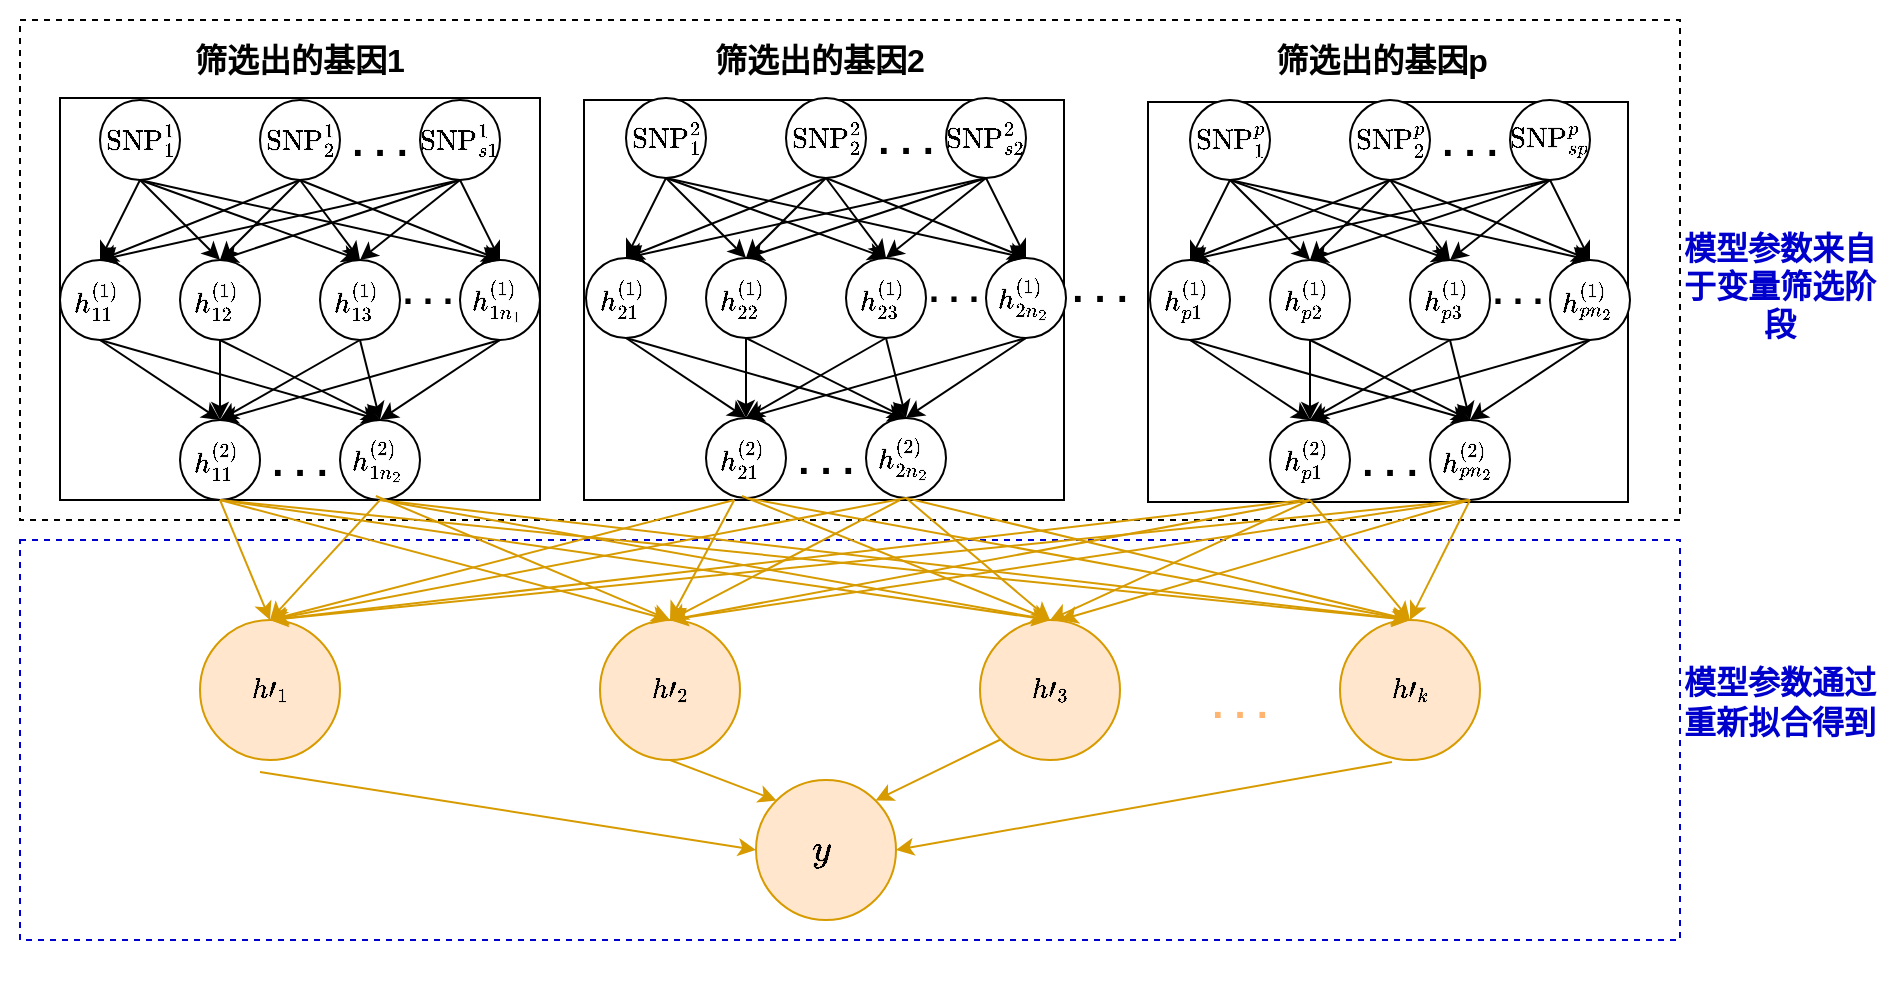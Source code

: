 <mxfile version="14.2.9" type="github">
  <diagram id="ze_9xBODNbplpbfkNC_i" name="Page-1">
    <mxGraphModel dx="965" dy="574" grid="1" gridSize="10" guides="1" tooltips="1" connect="1" arrows="1" fold="1" page="1" pageScale="1" pageWidth="850" pageHeight="1100" math="1" shadow="0">
      <root>
        <mxCell id="0" />
        <mxCell id="1" parent="0" />
        <mxCell id="MeaK_7pMiD_8SfxyLZPK-196" value="" style="rounded=0;whiteSpace=wrap;html=1;fillColor=none;" vertex="1" parent="1">
          <mxGeometry x="140" y="79" width="240" height="201" as="geometry" />
        </mxCell>
        <mxCell id="MeaK_7pMiD_8SfxyLZPK-308" value="" style="rounded=0;whiteSpace=wrap;html=1;dashed=1;fillColor=none;strokeColor=none;" vertex="1" parent="1">
          <mxGeometry x="110" y="30" width="940" height="490" as="geometry" />
        </mxCell>
        <mxCell id="MeaK_7pMiD_8SfxyLZPK-307" value="" style="rounded=0;whiteSpace=wrap;html=1;fillColor=none;dashed=1;strokeColor=#0000CC;" vertex="1" parent="1">
          <mxGeometry x="120" y="300" width="830" height="200" as="geometry" />
        </mxCell>
        <mxCell id="MeaK_7pMiD_8SfxyLZPK-309" value="" style="rounded=0;whiteSpace=wrap;html=1;dashed=1;fillColor=none;" vertex="1" parent="1">
          <mxGeometry x="120" y="40" width="830" height="250" as="geometry" />
        </mxCell>
        <mxCell id="MeaK_7pMiD_8SfxyLZPK-197" value="" style="rounded=0;whiteSpace=wrap;html=1;fillColor=none;" vertex="1" parent="1">
          <mxGeometry x="402" y="80" width="240" height="200" as="geometry" />
        </mxCell>
        <mxCell id="MeaK_7pMiD_8SfxyLZPK-231" value="" style="rounded=0;whiteSpace=wrap;html=1;fillColor=none;" vertex="1" parent="1">
          <mxGeometry x="684" y="81" width="240" height="200" as="geometry" />
        </mxCell>
        <mxCell id="MeaK_7pMiD_8SfxyLZPK-96" value="" style="group" vertex="1" connectable="0" parent="1">
          <mxGeometry x="140" y="80" width="240" height="200" as="geometry" />
        </mxCell>
        <mxCell id="MeaK_7pMiD_8SfxyLZPK-58" value="`\text{SNP}_1^1`" style="ellipse;whiteSpace=wrap;html=1;aspect=fixed;" vertex="1" parent="MeaK_7pMiD_8SfxyLZPK-96">
          <mxGeometry x="20" width="40" height="40" as="geometry" />
        </mxCell>
        <mxCell id="MeaK_7pMiD_8SfxyLZPK-59" value="`\text{SNP}_2^1`" style="ellipse;whiteSpace=wrap;html=1;aspect=fixed;" vertex="1" parent="MeaK_7pMiD_8SfxyLZPK-96">
          <mxGeometry x="100" width="40" height="40" as="geometry" />
        </mxCell>
        <mxCell id="MeaK_7pMiD_8SfxyLZPK-60" value="`\text{SNP}_{s1}^1`" style="ellipse;whiteSpace=wrap;html=1;aspect=fixed;" vertex="1" parent="MeaK_7pMiD_8SfxyLZPK-96">
          <mxGeometry x="180" width="40" height="40" as="geometry" />
        </mxCell>
        <mxCell id="MeaK_7pMiD_8SfxyLZPK-61" value="&lt;b&gt;&lt;font style=&quot;font-size: 20px&quot;&gt;. . .&lt;/font&gt;&lt;/b&gt;" style="text;html=1;strokeColor=none;fillColor=none;align=center;verticalAlign=middle;whiteSpace=wrap;rounded=0;" vertex="1" parent="MeaK_7pMiD_8SfxyLZPK-96">
          <mxGeometry x="140" y="10" width="40" height="20" as="geometry" />
        </mxCell>
        <mxCell id="MeaK_7pMiD_8SfxyLZPK-62" value="" style="endArrow=classic;html=1;exitX=0.5;exitY=1;exitDx=0;exitDy=0;entryX=0.5;entryY=0;entryDx=0;entryDy=0;" edge="1" parent="MeaK_7pMiD_8SfxyLZPK-96" source="MeaK_7pMiD_8SfxyLZPK-58" target="MeaK_7pMiD_8SfxyLZPK-63">
          <mxGeometry width="50" height="50" relative="1" as="geometry">
            <mxPoint x="30" y="90" as="sourcePoint" />
            <mxPoint x="-20" y="70" as="targetPoint" />
          </mxGeometry>
        </mxCell>
        <mxCell id="MeaK_7pMiD_8SfxyLZPK-63" value="`h_{11}^{(1)}`&amp;nbsp;" style="ellipse;whiteSpace=wrap;html=1;aspect=fixed;" vertex="1" parent="MeaK_7pMiD_8SfxyLZPK-96">
          <mxGeometry y="80" width="40" height="40" as="geometry" />
        </mxCell>
        <mxCell id="MeaK_7pMiD_8SfxyLZPK-64" value="`h_{12}^{(1)}`&amp;nbsp;" style="ellipse;whiteSpace=wrap;html=1;aspect=fixed;" vertex="1" parent="MeaK_7pMiD_8SfxyLZPK-96">
          <mxGeometry x="60" y="80" width="40" height="40" as="geometry" />
        </mxCell>
        <mxCell id="MeaK_7pMiD_8SfxyLZPK-65" value="`h_{13}^{(1)}`&amp;nbsp;" style="ellipse;whiteSpace=wrap;html=1;aspect=fixed;" vertex="1" parent="MeaK_7pMiD_8SfxyLZPK-96">
          <mxGeometry x="130" y="80" width="40" height="40" as="geometry" />
        </mxCell>
        <mxCell id="MeaK_7pMiD_8SfxyLZPK-66" value="`h_{1n_1}^{(1)}`&amp;nbsp;" style="ellipse;whiteSpace=wrap;html=1;aspect=fixed;" vertex="1" parent="MeaK_7pMiD_8SfxyLZPK-96">
          <mxGeometry x="200" y="80" width="40" height="40" as="geometry" />
        </mxCell>
        <mxCell id="MeaK_7pMiD_8SfxyLZPK-67" value="&lt;b&gt;&lt;font style=&quot;font-size: 18px&quot;&gt;. . .&lt;/font&gt;&lt;/b&gt;" style="text;html=1;strokeColor=none;fillColor=none;align=center;verticalAlign=middle;whiteSpace=wrap;rounded=0;" vertex="1" parent="MeaK_7pMiD_8SfxyLZPK-96">
          <mxGeometry x="164" y="86" width="40" height="20" as="geometry" />
        </mxCell>
        <mxCell id="MeaK_7pMiD_8SfxyLZPK-68" value="" style="endArrow=classic;html=1;exitX=0.5;exitY=1;exitDx=0;exitDy=0;" edge="1" parent="MeaK_7pMiD_8SfxyLZPK-96">
          <mxGeometry width="50" height="50" relative="1" as="geometry">
            <mxPoint x="120" y="40" as="sourcePoint" />
            <mxPoint x="80" y="80" as="targetPoint" />
          </mxGeometry>
        </mxCell>
        <mxCell id="MeaK_7pMiD_8SfxyLZPK-69" value="" style="endArrow=classic;html=1;exitX=0.5;exitY=1;exitDx=0;exitDy=0;entryX=0.5;entryY=0;entryDx=0;entryDy=0;" edge="1" parent="MeaK_7pMiD_8SfxyLZPK-96" source="MeaK_7pMiD_8SfxyLZPK-60" target="MeaK_7pMiD_8SfxyLZPK-65">
          <mxGeometry width="50" height="50" relative="1" as="geometry">
            <mxPoint x="205.858" y="37.142" as="sourcePoint" />
            <mxPoint x="169" y="81" as="targetPoint" />
          </mxGeometry>
        </mxCell>
        <mxCell id="MeaK_7pMiD_8SfxyLZPK-70" value="" style="endArrow=classic;html=1;exitX=0.5;exitY=1;exitDx=0;exitDy=0;entryX=0.5;entryY=0;entryDx=0;entryDy=0;" edge="1" parent="MeaK_7pMiD_8SfxyLZPK-96" source="MeaK_7pMiD_8SfxyLZPK-60" target="MeaK_7pMiD_8SfxyLZPK-66">
          <mxGeometry width="50" height="50" relative="1" as="geometry">
            <mxPoint x="140" y="190" as="sourcePoint" />
            <mxPoint x="260" y="80" as="targetPoint" />
          </mxGeometry>
        </mxCell>
        <mxCell id="MeaK_7pMiD_8SfxyLZPK-71" value="" style="endArrow=classic;html=1;exitX=0.5;exitY=1;exitDx=0;exitDy=0;entryX=0.5;entryY=0;entryDx=0;entryDy=0;" edge="1" parent="MeaK_7pMiD_8SfxyLZPK-96" source="MeaK_7pMiD_8SfxyLZPK-60" target="MeaK_7pMiD_8SfxyLZPK-63">
          <mxGeometry width="50" height="50" relative="1" as="geometry">
            <mxPoint x="220" y="190" as="sourcePoint" />
            <mxPoint x="270" y="140" as="targetPoint" />
          </mxGeometry>
        </mxCell>
        <mxCell id="MeaK_7pMiD_8SfxyLZPK-72" value="" style="endArrow=classic;html=1;exitX=0.5;exitY=1;exitDx=0;exitDy=0;entryX=0.5;entryY=0;entryDx=0;entryDy=0;" edge="1" parent="MeaK_7pMiD_8SfxyLZPK-96" source="MeaK_7pMiD_8SfxyLZPK-60" target="MeaK_7pMiD_8SfxyLZPK-64">
          <mxGeometry width="50" height="50" relative="1" as="geometry">
            <mxPoint x="220" y="190" as="sourcePoint" />
            <mxPoint x="270" y="140" as="targetPoint" />
          </mxGeometry>
        </mxCell>
        <mxCell id="MeaK_7pMiD_8SfxyLZPK-73" value="" style="endArrow=classic;html=1;entryX=0.5;entryY=0;entryDx=0;entryDy=0;" edge="1" parent="MeaK_7pMiD_8SfxyLZPK-96" target="MeaK_7pMiD_8SfxyLZPK-64">
          <mxGeometry width="50" height="50" relative="1" as="geometry">
            <mxPoint x="40" y="40" as="sourcePoint" />
            <mxPoint x="90" y="80" as="targetPoint" />
          </mxGeometry>
        </mxCell>
        <mxCell id="MeaK_7pMiD_8SfxyLZPK-74" value="" style="endArrow=classic;html=1;entryX=0.5;entryY=0;entryDx=0;entryDy=0;" edge="1" parent="MeaK_7pMiD_8SfxyLZPK-96" target="MeaK_7pMiD_8SfxyLZPK-65">
          <mxGeometry width="50" height="50" relative="1" as="geometry">
            <mxPoint x="40" y="40" as="sourcePoint" />
            <mxPoint x="250" y="140" as="targetPoint" />
          </mxGeometry>
        </mxCell>
        <mxCell id="MeaK_7pMiD_8SfxyLZPK-75" value="" style="endArrow=classic;html=1;exitX=0.5;exitY=1;exitDx=0;exitDy=0;entryX=0.5;entryY=0;entryDx=0;entryDy=0;" edge="1" parent="MeaK_7pMiD_8SfxyLZPK-96" source="MeaK_7pMiD_8SfxyLZPK-58" target="MeaK_7pMiD_8SfxyLZPK-66">
          <mxGeometry width="50" height="50" relative="1" as="geometry">
            <mxPoint x="200" y="160" as="sourcePoint" />
            <mxPoint x="250" y="110" as="targetPoint" />
          </mxGeometry>
        </mxCell>
        <mxCell id="MeaK_7pMiD_8SfxyLZPK-76" value="" style="endArrow=classic;html=1;exitX=0.5;exitY=1;exitDx=0;exitDy=0;entryX=0.5;entryY=0;entryDx=0;entryDy=0;" edge="1" parent="MeaK_7pMiD_8SfxyLZPK-96" source="MeaK_7pMiD_8SfxyLZPK-59" target="MeaK_7pMiD_8SfxyLZPK-63">
          <mxGeometry width="50" height="50" relative="1" as="geometry">
            <mxPoint x="200" y="160" as="sourcePoint" />
            <mxPoint x="250" y="110" as="targetPoint" />
          </mxGeometry>
        </mxCell>
        <mxCell id="MeaK_7pMiD_8SfxyLZPK-77" value="" style="endArrow=classic;html=1;exitX=0.5;exitY=1;exitDx=0;exitDy=0;entryX=0.5;entryY=0;entryDx=0;entryDy=0;" edge="1" parent="MeaK_7pMiD_8SfxyLZPK-96" source="MeaK_7pMiD_8SfxyLZPK-59" target="MeaK_7pMiD_8SfxyLZPK-65">
          <mxGeometry width="50" height="50" relative="1" as="geometry">
            <mxPoint x="170" y="270" as="sourcePoint" />
            <mxPoint x="250" y="110" as="targetPoint" />
          </mxGeometry>
        </mxCell>
        <mxCell id="MeaK_7pMiD_8SfxyLZPK-78" value="" style="endArrow=classic;html=1;exitX=0.5;exitY=1;exitDx=0;exitDy=0;entryX=0.5;entryY=0;entryDx=0;entryDy=0;" edge="1" parent="MeaK_7pMiD_8SfxyLZPK-96" source="MeaK_7pMiD_8SfxyLZPK-59" target="MeaK_7pMiD_8SfxyLZPK-66">
          <mxGeometry width="50" height="50" relative="1" as="geometry">
            <mxPoint x="200" y="160" as="sourcePoint" />
            <mxPoint x="250" y="110" as="targetPoint" />
          </mxGeometry>
        </mxCell>
        <mxCell id="MeaK_7pMiD_8SfxyLZPK-80" value="`h_{11}^{(2)}`&amp;nbsp;" style="ellipse;whiteSpace=wrap;html=1;aspect=fixed;" vertex="1" parent="MeaK_7pMiD_8SfxyLZPK-96">
          <mxGeometry x="60" y="160" width="40" height="40" as="geometry" />
        </mxCell>
        <mxCell id="MeaK_7pMiD_8SfxyLZPK-81" value="`h_{1n_2}^{(2)}`&amp;nbsp;" style="ellipse;whiteSpace=wrap;html=1;aspect=fixed;" vertex="1" parent="MeaK_7pMiD_8SfxyLZPK-96">
          <mxGeometry x="140" y="160" width="40" height="40" as="geometry" />
        </mxCell>
        <mxCell id="MeaK_7pMiD_8SfxyLZPK-82" value="&lt;b&gt;&lt;font style=&quot;font-size: 20px&quot;&gt;. . .&lt;/font&gt;&lt;/b&gt;" style="text;html=1;strokeColor=none;fillColor=none;align=center;verticalAlign=middle;whiteSpace=wrap;rounded=0;" vertex="1" parent="MeaK_7pMiD_8SfxyLZPK-96">
          <mxGeometry x="100" y="170" width="40" height="20" as="geometry" />
        </mxCell>
        <mxCell id="MeaK_7pMiD_8SfxyLZPK-83" value="" style="endArrow=classic;html=1;exitX=0.5;exitY=1;exitDx=0;exitDy=0;entryX=0.5;entryY=0;entryDx=0;entryDy=0;" edge="1" parent="MeaK_7pMiD_8SfxyLZPK-96" source="MeaK_7pMiD_8SfxyLZPK-63" target="MeaK_7pMiD_8SfxyLZPK-80">
          <mxGeometry width="50" height="50" relative="1" as="geometry">
            <mxPoint x="-120" y="200" as="sourcePoint" />
            <mxPoint x="-70" y="150" as="targetPoint" />
          </mxGeometry>
        </mxCell>
        <mxCell id="MeaK_7pMiD_8SfxyLZPK-84" value="" style="endArrow=classic;html=1;exitX=0.5;exitY=1;exitDx=0;exitDy=0;entryX=0.5;entryY=0;entryDx=0;entryDy=0;" edge="1" parent="MeaK_7pMiD_8SfxyLZPK-96" source="MeaK_7pMiD_8SfxyLZPK-64" target="MeaK_7pMiD_8SfxyLZPK-80">
          <mxGeometry width="50" height="50" relative="1" as="geometry">
            <mxPoint x="10" y="130" as="sourcePoint" />
            <mxPoint x="10" y="170" as="targetPoint" />
          </mxGeometry>
        </mxCell>
        <mxCell id="MeaK_7pMiD_8SfxyLZPK-85" value="" style="endArrow=classic;html=1;exitX=0.5;exitY=1;exitDx=0;exitDy=0;entryX=0.5;entryY=0;entryDx=0;entryDy=0;" edge="1" parent="MeaK_7pMiD_8SfxyLZPK-96" source="MeaK_7pMiD_8SfxyLZPK-65" target="MeaK_7pMiD_8SfxyLZPK-80">
          <mxGeometry width="50" height="50" relative="1" as="geometry">
            <mxPoint x="20" y="140" as="sourcePoint" />
            <mxPoint x="20" y="180" as="targetPoint" />
          </mxGeometry>
        </mxCell>
        <mxCell id="MeaK_7pMiD_8SfxyLZPK-86" value="" style="endArrow=classic;html=1;exitX=0.5;exitY=1;exitDx=0;exitDy=0;entryX=0.5;entryY=0;entryDx=0;entryDy=0;" edge="1" parent="MeaK_7pMiD_8SfxyLZPK-96" source="MeaK_7pMiD_8SfxyLZPK-66" target="MeaK_7pMiD_8SfxyLZPK-80">
          <mxGeometry width="50" height="50" relative="1" as="geometry">
            <mxPoint x="30" y="150" as="sourcePoint" />
            <mxPoint x="30" y="190" as="targetPoint" />
          </mxGeometry>
        </mxCell>
        <mxCell id="MeaK_7pMiD_8SfxyLZPK-87" value="" style="endArrow=classic;html=1;exitX=0.5;exitY=1;exitDx=0;exitDy=0;entryX=0.5;entryY=0;entryDx=0;entryDy=0;" edge="1" parent="MeaK_7pMiD_8SfxyLZPK-96" source="MeaK_7pMiD_8SfxyLZPK-63" target="MeaK_7pMiD_8SfxyLZPK-81">
          <mxGeometry width="50" height="50" relative="1" as="geometry">
            <mxPoint x="120" y="240" as="sourcePoint" />
            <mxPoint x="120" y="280" as="targetPoint" />
          </mxGeometry>
        </mxCell>
        <mxCell id="MeaK_7pMiD_8SfxyLZPK-88" value="" style="endArrow=classic;html=1;exitX=0.5;exitY=1;exitDx=0;exitDy=0;entryX=0.5;entryY=0;entryDx=0;entryDy=0;" edge="1" parent="MeaK_7pMiD_8SfxyLZPK-96" source="MeaK_7pMiD_8SfxyLZPK-64" target="MeaK_7pMiD_8SfxyLZPK-81">
          <mxGeometry width="50" height="50" relative="1" as="geometry">
            <mxPoint x="130" y="250" as="sourcePoint" />
            <mxPoint x="130" y="290" as="targetPoint" />
          </mxGeometry>
        </mxCell>
        <mxCell id="MeaK_7pMiD_8SfxyLZPK-89" value="" style="endArrow=classic;html=1;exitX=0.5;exitY=1;exitDx=0;exitDy=0;entryX=0.5;entryY=0;entryDx=0;entryDy=0;" edge="1" parent="MeaK_7pMiD_8SfxyLZPK-96" source="MeaK_7pMiD_8SfxyLZPK-65" target="MeaK_7pMiD_8SfxyLZPK-81">
          <mxGeometry width="50" height="50" relative="1" as="geometry">
            <mxPoint x="140" y="260" as="sourcePoint" />
            <mxPoint x="140" y="300" as="targetPoint" />
          </mxGeometry>
        </mxCell>
        <mxCell id="MeaK_7pMiD_8SfxyLZPK-90" value="" style="endArrow=classic;html=1;exitX=0.5;exitY=1;exitDx=0;exitDy=0;entryX=0.5;entryY=0;entryDx=0;entryDy=0;" edge="1" parent="MeaK_7pMiD_8SfxyLZPK-96" source="MeaK_7pMiD_8SfxyLZPK-66" target="MeaK_7pMiD_8SfxyLZPK-81">
          <mxGeometry width="50" height="50" relative="1" as="geometry">
            <mxPoint x="150" y="270" as="sourcePoint" />
            <mxPoint x="150" y="310" as="targetPoint" />
          </mxGeometry>
        </mxCell>
        <mxCell id="MeaK_7pMiD_8SfxyLZPK-163" value="" style="group" vertex="1" connectable="0" parent="1">
          <mxGeometry x="403" y="79" width="240" height="200" as="geometry" />
        </mxCell>
        <mxCell id="MeaK_7pMiD_8SfxyLZPK-164" value="`\text{SNP}_1^2`" style="ellipse;whiteSpace=wrap;html=1;aspect=fixed;" vertex="1" parent="MeaK_7pMiD_8SfxyLZPK-163">
          <mxGeometry x="20" width="40" height="40" as="geometry" />
        </mxCell>
        <mxCell id="MeaK_7pMiD_8SfxyLZPK-165" value="`\text{SNP}_2^2`" style="ellipse;whiteSpace=wrap;html=1;aspect=fixed;" vertex="1" parent="MeaK_7pMiD_8SfxyLZPK-163">
          <mxGeometry x="100" width="40" height="40" as="geometry" />
        </mxCell>
        <mxCell id="MeaK_7pMiD_8SfxyLZPK-166" value="`\text{SNP}_{s2}^2`" style="ellipse;whiteSpace=wrap;html=1;aspect=fixed;" vertex="1" parent="MeaK_7pMiD_8SfxyLZPK-163">
          <mxGeometry x="180" width="40" height="40" as="geometry" />
        </mxCell>
        <mxCell id="MeaK_7pMiD_8SfxyLZPK-167" value="&lt;b&gt;&lt;font style=&quot;font-size: 20px&quot;&gt;. . .&lt;/font&gt;&lt;/b&gt;" style="text;html=1;strokeColor=none;fillColor=none;align=center;verticalAlign=middle;whiteSpace=wrap;rounded=0;" vertex="1" parent="MeaK_7pMiD_8SfxyLZPK-163">
          <mxGeometry x="140" y="10" width="40" height="20" as="geometry" />
        </mxCell>
        <mxCell id="MeaK_7pMiD_8SfxyLZPK-168" value="" style="endArrow=classic;html=1;exitX=0.5;exitY=1;exitDx=0;exitDy=0;entryX=0.5;entryY=0;entryDx=0;entryDy=0;" edge="1" parent="MeaK_7pMiD_8SfxyLZPK-163" source="MeaK_7pMiD_8SfxyLZPK-164" target="MeaK_7pMiD_8SfxyLZPK-169">
          <mxGeometry width="50" height="50" relative="1" as="geometry">
            <mxPoint x="30" y="90" as="sourcePoint" />
            <mxPoint x="-20" y="70" as="targetPoint" />
          </mxGeometry>
        </mxCell>
        <mxCell id="MeaK_7pMiD_8SfxyLZPK-169" value="`h_{21}^{(1)}`&amp;nbsp;" style="ellipse;whiteSpace=wrap;html=1;aspect=fixed;" vertex="1" parent="MeaK_7pMiD_8SfxyLZPK-163">
          <mxGeometry y="80" width="40" height="40" as="geometry" />
        </mxCell>
        <mxCell id="MeaK_7pMiD_8SfxyLZPK-170" value="`h_{22}^{(1)}`&amp;nbsp;" style="ellipse;whiteSpace=wrap;html=1;aspect=fixed;" vertex="1" parent="MeaK_7pMiD_8SfxyLZPK-163">
          <mxGeometry x="60" y="80" width="40" height="40" as="geometry" />
        </mxCell>
        <mxCell id="MeaK_7pMiD_8SfxyLZPK-171" value="`h_{23}^{(1)}`&amp;nbsp;" style="ellipse;whiteSpace=wrap;html=1;aspect=fixed;" vertex="1" parent="MeaK_7pMiD_8SfxyLZPK-163">
          <mxGeometry x="130" y="80" width="40" height="40" as="geometry" />
        </mxCell>
        <mxCell id="MeaK_7pMiD_8SfxyLZPK-172" value="`h_{2n_2}^{(1)}`&amp;nbsp;" style="ellipse;whiteSpace=wrap;html=1;aspect=fixed;" vertex="1" parent="MeaK_7pMiD_8SfxyLZPK-163">
          <mxGeometry x="200" y="80" width="40" height="40" as="geometry" />
        </mxCell>
        <mxCell id="MeaK_7pMiD_8SfxyLZPK-173" value="&lt;b&gt;&lt;font style=&quot;font-size: 18px&quot;&gt;. . .&lt;/font&gt;&lt;/b&gt;" style="text;html=1;strokeColor=none;fillColor=none;align=center;verticalAlign=middle;whiteSpace=wrap;rounded=0;" vertex="1" parent="MeaK_7pMiD_8SfxyLZPK-163">
          <mxGeometry x="164" y="86" width="40" height="20" as="geometry" />
        </mxCell>
        <mxCell id="MeaK_7pMiD_8SfxyLZPK-174" value="" style="endArrow=classic;html=1;exitX=0.5;exitY=1;exitDx=0;exitDy=0;" edge="1" parent="MeaK_7pMiD_8SfxyLZPK-163">
          <mxGeometry width="50" height="50" relative="1" as="geometry">
            <mxPoint x="120" y="40" as="sourcePoint" />
            <mxPoint x="80" y="80" as="targetPoint" />
          </mxGeometry>
        </mxCell>
        <mxCell id="MeaK_7pMiD_8SfxyLZPK-175" value="" style="endArrow=classic;html=1;exitX=0.5;exitY=1;exitDx=0;exitDy=0;entryX=0.5;entryY=0;entryDx=0;entryDy=0;" edge="1" parent="MeaK_7pMiD_8SfxyLZPK-163" source="MeaK_7pMiD_8SfxyLZPK-166" target="MeaK_7pMiD_8SfxyLZPK-171">
          <mxGeometry width="50" height="50" relative="1" as="geometry">
            <mxPoint x="205.858" y="37.142" as="sourcePoint" />
            <mxPoint x="169" y="81" as="targetPoint" />
          </mxGeometry>
        </mxCell>
        <mxCell id="MeaK_7pMiD_8SfxyLZPK-176" value="" style="endArrow=classic;html=1;exitX=0.5;exitY=1;exitDx=0;exitDy=0;entryX=0.5;entryY=0;entryDx=0;entryDy=0;" edge="1" parent="MeaK_7pMiD_8SfxyLZPK-163" source="MeaK_7pMiD_8SfxyLZPK-166" target="MeaK_7pMiD_8SfxyLZPK-172">
          <mxGeometry width="50" height="50" relative="1" as="geometry">
            <mxPoint x="140" y="190" as="sourcePoint" />
            <mxPoint x="260" y="80" as="targetPoint" />
          </mxGeometry>
        </mxCell>
        <mxCell id="MeaK_7pMiD_8SfxyLZPK-177" value="" style="endArrow=classic;html=1;exitX=0.5;exitY=1;exitDx=0;exitDy=0;entryX=0.5;entryY=0;entryDx=0;entryDy=0;" edge="1" parent="MeaK_7pMiD_8SfxyLZPK-163" source="MeaK_7pMiD_8SfxyLZPK-166" target="MeaK_7pMiD_8SfxyLZPK-169">
          <mxGeometry width="50" height="50" relative="1" as="geometry">
            <mxPoint x="220" y="190" as="sourcePoint" />
            <mxPoint x="270" y="140" as="targetPoint" />
          </mxGeometry>
        </mxCell>
        <mxCell id="MeaK_7pMiD_8SfxyLZPK-178" value="" style="endArrow=classic;html=1;exitX=0.5;exitY=1;exitDx=0;exitDy=0;entryX=0.5;entryY=0;entryDx=0;entryDy=0;" edge="1" parent="MeaK_7pMiD_8SfxyLZPK-163" source="MeaK_7pMiD_8SfxyLZPK-166" target="MeaK_7pMiD_8SfxyLZPK-170">
          <mxGeometry width="50" height="50" relative="1" as="geometry">
            <mxPoint x="220" y="190" as="sourcePoint" />
            <mxPoint x="270" y="140" as="targetPoint" />
          </mxGeometry>
        </mxCell>
        <mxCell id="MeaK_7pMiD_8SfxyLZPK-179" value="" style="endArrow=classic;html=1;entryX=0.5;entryY=0;entryDx=0;entryDy=0;" edge="1" parent="MeaK_7pMiD_8SfxyLZPK-163" target="MeaK_7pMiD_8SfxyLZPK-170">
          <mxGeometry width="50" height="50" relative="1" as="geometry">
            <mxPoint x="40" y="40" as="sourcePoint" />
            <mxPoint x="90" y="80" as="targetPoint" />
          </mxGeometry>
        </mxCell>
        <mxCell id="MeaK_7pMiD_8SfxyLZPK-180" value="" style="endArrow=classic;html=1;entryX=0.5;entryY=0;entryDx=0;entryDy=0;" edge="1" parent="MeaK_7pMiD_8SfxyLZPK-163" target="MeaK_7pMiD_8SfxyLZPK-171">
          <mxGeometry width="50" height="50" relative="1" as="geometry">
            <mxPoint x="40" y="40" as="sourcePoint" />
            <mxPoint x="250" y="140" as="targetPoint" />
          </mxGeometry>
        </mxCell>
        <mxCell id="MeaK_7pMiD_8SfxyLZPK-181" value="" style="endArrow=classic;html=1;exitX=0.5;exitY=1;exitDx=0;exitDy=0;entryX=0.5;entryY=0;entryDx=0;entryDy=0;" edge="1" parent="MeaK_7pMiD_8SfxyLZPK-163" source="MeaK_7pMiD_8SfxyLZPK-164" target="MeaK_7pMiD_8SfxyLZPK-172">
          <mxGeometry width="50" height="50" relative="1" as="geometry">
            <mxPoint x="200" y="160" as="sourcePoint" />
            <mxPoint x="250" y="110" as="targetPoint" />
          </mxGeometry>
        </mxCell>
        <mxCell id="MeaK_7pMiD_8SfxyLZPK-182" value="" style="endArrow=classic;html=1;exitX=0.5;exitY=1;exitDx=0;exitDy=0;entryX=0.5;entryY=0;entryDx=0;entryDy=0;" edge="1" parent="MeaK_7pMiD_8SfxyLZPK-163" source="MeaK_7pMiD_8SfxyLZPK-165" target="MeaK_7pMiD_8SfxyLZPK-169">
          <mxGeometry width="50" height="50" relative="1" as="geometry">
            <mxPoint x="200" y="160" as="sourcePoint" />
            <mxPoint x="250" y="110" as="targetPoint" />
          </mxGeometry>
        </mxCell>
        <mxCell id="MeaK_7pMiD_8SfxyLZPK-183" value="" style="endArrow=classic;html=1;exitX=0.5;exitY=1;exitDx=0;exitDy=0;entryX=0.5;entryY=0;entryDx=0;entryDy=0;" edge="1" parent="MeaK_7pMiD_8SfxyLZPK-163" source="MeaK_7pMiD_8SfxyLZPK-165" target="MeaK_7pMiD_8SfxyLZPK-171">
          <mxGeometry width="50" height="50" relative="1" as="geometry">
            <mxPoint x="170" y="270" as="sourcePoint" />
            <mxPoint x="250" y="110" as="targetPoint" />
          </mxGeometry>
        </mxCell>
        <mxCell id="MeaK_7pMiD_8SfxyLZPK-184" value="" style="endArrow=classic;html=1;exitX=0.5;exitY=1;exitDx=0;exitDy=0;entryX=0.5;entryY=0;entryDx=0;entryDy=0;" edge="1" parent="MeaK_7pMiD_8SfxyLZPK-163" source="MeaK_7pMiD_8SfxyLZPK-165" target="MeaK_7pMiD_8SfxyLZPK-172">
          <mxGeometry width="50" height="50" relative="1" as="geometry">
            <mxPoint x="200" y="160" as="sourcePoint" />
            <mxPoint x="250" y="110" as="targetPoint" />
          </mxGeometry>
        </mxCell>
        <mxCell id="MeaK_7pMiD_8SfxyLZPK-185" value="`h_{21}^{(2)}`&amp;nbsp;" style="ellipse;whiteSpace=wrap;html=1;aspect=fixed;" vertex="1" parent="MeaK_7pMiD_8SfxyLZPK-163">
          <mxGeometry x="60" y="160" width="40" height="40" as="geometry" />
        </mxCell>
        <mxCell id="MeaK_7pMiD_8SfxyLZPK-186" value="`h_{2n_2}^{(2)}`&amp;nbsp;" style="ellipse;whiteSpace=wrap;html=1;aspect=fixed;" vertex="1" parent="MeaK_7pMiD_8SfxyLZPK-163">
          <mxGeometry x="140" y="160" width="40" height="40" as="geometry" />
        </mxCell>
        <mxCell id="MeaK_7pMiD_8SfxyLZPK-187" value="&lt;b&gt;&lt;font style=&quot;font-size: 20px&quot;&gt;. . .&lt;/font&gt;&lt;/b&gt;" style="text;html=1;strokeColor=none;fillColor=none;align=center;verticalAlign=middle;whiteSpace=wrap;rounded=0;" vertex="1" parent="MeaK_7pMiD_8SfxyLZPK-163">
          <mxGeometry x="100" y="170" width="40" height="20" as="geometry" />
        </mxCell>
        <mxCell id="MeaK_7pMiD_8SfxyLZPK-188" value="" style="endArrow=classic;html=1;exitX=0.5;exitY=1;exitDx=0;exitDy=0;entryX=0.5;entryY=0;entryDx=0;entryDy=0;" edge="1" parent="MeaK_7pMiD_8SfxyLZPK-163" source="MeaK_7pMiD_8SfxyLZPK-169" target="MeaK_7pMiD_8SfxyLZPK-185">
          <mxGeometry width="50" height="50" relative="1" as="geometry">
            <mxPoint x="-120" y="200" as="sourcePoint" />
            <mxPoint x="-70" y="150" as="targetPoint" />
          </mxGeometry>
        </mxCell>
        <mxCell id="MeaK_7pMiD_8SfxyLZPK-189" value="" style="endArrow=classic;html=1;exitX=0.5;exitY=1;exitDx=0;exitDy=0;entryX=0.5;entryY=0;entryDx=0;entryDy=0;" edge="1" parent="MeaK_7pMiD_8SfxyLZPK-163" source="MeaK_7pMiD_8SfxyLZPK-170" target="MeaK_7pMiD_8SfxyLZPK-185">
          <mxGeometry width="50" height="50" relative="1" as="geometry">
            <mxPoint x="10" y="130" as="sourcePoint" />
            <mxPoint x="10" y="170" as="targetPoint" />
          </mxGeometry>
        </mxCell>
        <mxCell id="MeaK_7pMiD_8SfxyLZPK-190" value="" style="endArrow=classic;html=1;exitX=0.5;exitY=1;exitDx=0;exitDy=0;entryX=0.5;entryY=0;entryDx=0;entryDy=0;" edge="1" parent="MeaK_7pMiD_8SfxyLZPK-163" source="MeaK_7pMiD_8SfxyLZPK-171" target="MeaK_7pMiD_8SfxyLZPK-185">
          <mxGeometry width="50" height="50" relative="1" as="geometry">
            <mxPoint x="20" y="140" as="sourcePoint" />
            <mxPoint x="20" y="180" as="targetPoint" />
          </mxGeometry>
        </mxCell>
        <mxCell id="MeaK_7pMiD_8SfxyLZPK-191" value="" style="endArrow=classic;html=1;exitX=0.5;exitY=1;exitDx=0;exitDy=0;entryX=0.5;entryY=0;entryDx=0;entryDy=0;" edge="1" parent="MeaK_7pMiD_8SfxyLZPK-163" source="MeaK_7pMiD_8SfxyLZPK-172" target="MeaK_7pMiD_8SfxyLZPK-185">
          <mxGeometry width="50" height="50" relative="1" as="geometry">
            <mxPoint x="30" y="150" as="sourcePoint" />
            <mxPoint x="30" y="190" as="targetPoint" />
          </mxGeometry>
        </mxCell>
        <mxCell id="MeaK_7pMiD_8SfxyLZPK-192" value="" style="endArrow=classic;html=1;exitX=0.5;exitY=1;exitDx=0;exitDy=0;entryX=0.5;entryY=0;entryDx=0;entryDy=0;" edge="1" parent="MeaK_7pMiD_8SfxyLZPK-163" source="MeaK_7pMiD_8SfxyLZPK-169" target="MeaK_7pMiD_8SfxyLZPK-186">
          <mxGeometry width="50" height="50" relative="1" as="geometry">
            <mxPoint x="120" y="240" as="sourcePoint" />
            <mxPoint x="120" y="280" as="targetPoint" />
          </mxGeometry>
        </mxCell>
        <mxCell id="MeaK_7pMiD_8SfxyLZPK-193" value="" style="endArrow=classic;html=1;exitX=0.5;exitY=1;exitDx=0;exitDy=0;entryX=0.5;entryY=0;entryDx=0;entryDy=0;" edge="1" parent="MeaK_7pMiD_8SfxyLZPK-163" source="MeaK_7pMiD_8SfxyLZPK-170" target="MeaK_7pMiD_8SfxyLZPK-186">
          <mxGeometry width="50" height="50" relative="1" as="geometry">
            <mxPoint x="130" y="250" as="sourcePoint" />
            <mxPoint x="130" y="290" as="targetPoint" />
          </mxGeometry>
        </mxCell>
        <mxCell id="MeaK_7pMiD_8SfxyLZPK-194" value="" style="endArrow=classic;html=1;exitX=0.5;exitY=1;exitDx=0;exitDy=0;entryX=0.5;entryY=0;entryDx=0;entryDy=0;" edge="1" parent="MeaK_7pMiD_8SfxyLZPK-163" source="MeaK_7pMiD_8SfxyLZPK-171" target="MeaK_7pMiD_8SfxyLZPK-186">
          <mxGeometry width="50" height="50" relative="1" as="geometry">
            <mxPoint x="140" y="260" as="sourcePoint" />
            <mxPoint x="140" y="300" as="targetPoint" />
          </mxGeometry>
        </mxCell>
        <mxCell id="MeaK_7pMiD_8SfxyLZPK-195" value="" style="endArrow=classic;html=1;exitX=0.5;exitY=1;exitDx=0;exitDy=0;entryX=0.5;entryY=0;entryDx=0;entryDy=0;" edge="1" parent="MeaK_7pMiD_8SfxyLZPK-163" source="MeaK_7pMiD_8SfxyLZPK-172" target="MeaK_7pMiD_8SfxyLZPK-186">
          <mxGeometry width="50" height="50" relative="1" as="geometry">
            <mxPoint x="150" y="270" as="sourcePoint" />
            <mxPoint x="150" y="310" as="targetPoint" />
          </mxGeometry>
        </mxCell>
        <mxCell id="MeaK_7pMiD_8SfxyLZPK-198" value="" style="group" vertex="1" connectable="0" parent="1">
          <mxGeometry x="685" y="80" width="240" height="200" as="geometry" />
        </mxCell>
        <mxCell id="MeaK_7pMiD_8SfxyLZPK-199" value="`\text{SNP}_1^p`" style="ellipse;whiteSpace=wrap;html=1;aspect=fixed;" vertex="1" parent="MeaK_7pMiD_8SfxyLZPK-198">
          <mxGeometry x="20" width="40" height="40" as="geometry" />
        </mxCell>
        <mxCell id="MeaK_7pMiD_8SfxyLZPK-200" value="`\text{SNP}_2^p`" style="ellipse;whiteSpace=wrap;html=1;aspect=fixed;" vertex="1" parent="MeaK_7pMiD_8SfxyLZPK-198">
          <mxGeometry x="100" width="40" height="40" as="geometry" />
        </mxCell>
        <mxCell id="MeaK_7pMiD_8SfxyLZPK-201" value="`\text{SNP}_{sp}^p`" style="ellipse;whiteSpace=wrap;html=1;aspect=fixed;" vertex="1" parent="MeaK_7pMiD_8SfxyLZPK-198">
          <mxGeometry x="180" width="40" height="40" as="geometry" />
        </mxCell>
        <mxCell id="MeaK_7pMiD_8SfxyLZPK-202" value="&lt;b&gt;&lt;font style=&quot;font-size: 20px&quot;&gt;. . .&lt;/font&gt;&lt;/b&gt;" style="text;html=1;strokeColor=none;fillColor=none;align=center;verticalAlign=middle;whiteSpace=wrap;rounded=0;" vertex="1" parent="MeaK_7pMiD_8SfxyLZPK-198">
          <mxGeometry x="140" y="10" width="40" height="20" as="geometry" />
        </mxCell>
        <mxCell id="MeaK_7pMiD_8SfxyLZPK-203" value="" style="endArrow=classic;html=1;exitX=0.5;exitY=1;exitDx=0;exitDy=0;entryX=0.5;entryY=0;entryDx=0;entryDy=0;" edge="1" parent="MeaK_7pMiD_8SfxyLZPK-198" source="MeaK_7pMiD_8SfxyLZPK-199" target="MeaK_7pMiD_8SfxyLZPK-204">
          <mxGeometry width="50" height="50" relative="1" as="geometry">
            <mxPoint x="30" y="90" as="sourcePoint" />
            <mxPoint x="-20" y="70" as="targetPoint" />
          </mxGeometry>
        </mxCell>
        <mxCell id="MeaK_7pMiD_8SfxyLZPK-204" value="`h_{p1}^{(1)}`&amp;nbsp;" style="ellipse;whiteSpace=wrap;html=1;aspect=fixed;" vertex="1" parent="MeaK_7pMiD_8SfxyLZPK-198">
          <mxGeometry y="80" width="40" height="40" as="geometry" />
        </mxCell>
        <mxCell id="MeaK_7pMiD_8SfxyLZPK-205" value="`h_{p2}^{(1)}`&amp;nbsp;" style="ellipse;whiteSpace=wrap;html=1;aspect=fixed;" vertex="1" parent="MeaK_7pMiD_8SfxyLZPK-198">
          <mxGeometry x="60" y="80" width="40" height="40" as="geometry" />
        </mxCell>
        <mxCell id="MeaK_7pMiD_8SfxyLZPK-206" value="`h_{p3}^{(1)}`&amp;nbsp;" style="ellipse;whiteSpace=wrap;html=1;aspect=fixed;" vertex="1" parent="MeaK_7pMiD_8SfxyLZPK-198">
          <mxGeometry x="130" y="80" width="40" height="40" as="geometry" />
        </mxCell>
        <mxCell id="MeaK_7pMiD_8SfxyLZPK-207" value="`h_{pn_2}^{(1)}`&amp;nbsp;" style="ellipse;whiteSpace=wrap;html=1;aspect=fixed;" vertex="1" parent="MeaK_7pMiD_8SfxyLZPK-198">
          <mxGeometry x="200" y="80" width="40" height="40" as="geometry" />
        </mxCell>
        <mxCell id="MeaK_7pMiD_8SfxyLZPK-208" value="&lt;b&gt;&lt;font style=&quot;font-size: 18px&quot;&gt;. . .&lt;/font&gt;&lt;/b&gt;" style="text;html=1;strokeColor=none;fillColor=none;align=center;verticalAlign=middle;whiteSpace=wrap;rounded=0;" vertex="1" parent="MeaK_7pMiD_8SfxyLZPK-198">
          <mxGeometry x="164" y="86" width="40" height="20" as="geometry" />
        </mxCell>
        <mxCell id="MeaK_7pMiD_8SfxyLZPK-209" value="" style="endArrow=classic;html=1;exitX=0.5;exitY=1;exitDx=0;exitDy=0;" edge="1" parent="MeaK_7pMiD_8SfxyLZPK-198">
          <mxGeometry width="50" height="50" relative="1" as="geometry">
            <mxPoint x="120" y="40" as="sourcePoint" />
            <mxPoint x="80" y="80" as="targetPoint" />
          </mxGeometry>
        </mxCell>
        <mxCell id="MeaK_7pMiD_8SfxyLZPK-210" value="" style="endArrow=classic;html=1;exitX=0.5;exitY=1;exitDx=0;exitDy=0;entryX=0.5;entryY=0;entryDx=0;entryDy=0;" edge="1" parent="MeaK_7pMiD_8SfxyLZPK-198" source="MeaK_7pMiD_8SfxyLZPK-201" target="MeaK_7pMiD_8SfxyLZPK-206">
          <mxGeometry width="50" height="50" relative="1" as="geometry">
            <mxPoint x="205.858" y="37.142" as="sourcePoint" />
            <mxPoint x="169" y="81" as="targetPoint" />
          </mxGeometry>
        </mxCell>
        <mxCell id="MeaK_7pMiD_8SfxyLZPK-211" value="" style="endArrow=classic;html=1;exitX=0.5;exitY=1;exitDx=0;exitDy=0;entryX=0.5;entryY=0;entryDx=0;entryDy=0;" edge="1" parent="MeaK_7pMiD_8SfxyLZPK-198" source="MeaK_7pMiD_8SfxyLZPK-201" target="MeaK_7pMiD_8SfxyLZPK-207">
          <mxGeometry width="50" height="50" relative="1" as="geometry">
            <mxPoint x="140" y="190" as="sourcePoint" />
            <mxPoint x="260" y="80" as="targetPoint" />
          </mxGeometry>
        </mxCell>
        <mxCell id="MeaK_7pMiD_8SfxyLZPK-212" value="" style="endArrow=classic;html=1;exitX=0.5;exitY=1;exitDx=0;exitDy=0;entryX=0.5;entryY=0;entryDx=0;entryDy=0;" edge="1" parent="MeaK_7pMiD_8SfxyLZPK-198" source="MeaK_7pMiD_8SfxyLZPK-201" target="MeaK_7pMiD_8SfxyLZPK-204">
          <mxGeometry width="50" height="50" relative="1" as="geometry">
            <mxPoint x="220" y="190" as="sourcePoint" />
            <mxPoint x="270" y="140" as="targetPoint" />
          </mxGeometry>
        </mxCell>
        <mxCell id="MeaK_7pMiD_8SfxyLZPK-213" value="" style="endArrow=classic;html=1;exitX=0.5;exitY=1;exitDx=0;exitDy=0;entryX=0.5;entryY=0;entryDx=0;entryDy=0;" edge="1" parent="MeaK_7pMiD_8SfxyLZPK-198" source="MeaK_7pMiD_8SfxyLZPK-201" target="MeaK_7pMiD_8SfxyLZPK-205">
          <mxGeometry width="50" height="50" relative="1" as="geometry">
            <mxPoint x="220" y="190" as="sourcePoint" />
            <mxPoint x="270" y="140" as="targetPoint" />
          </mxGeometry>
        </mxCell>
        <mxCell id="MeaK_7pMiD_8SfxyLZPK-214" value="" style="endArrow=classic;html=1;entryX=0.5;entryY=0;entryDx=0;entryDy=0;" edge="1" parent="MeaK_7pMiD_8SfxyLZPK-198" target="MeaK_7pMiD_8SfxyLZPK-205">
          <mxGeometry width="50" height="50" relative="1" as="geometry">
            <mxPoint x="40" y="40" as="sourcePoint" />
            <mxPoint x="90" y="80" as="targetPoint" />
          </mxGeometry>
        </mxCell>
        <mxCell id="MeaK_7pMiD_8SfxyLZPK-215" value="" style="endArrow=classic;html=1;entryX=0.5;entryY=0;entryDx=0;entryDy=0;" edge="1" parent="MeaK_7pMiD_8SfxyLZPK-198" target="MeaK_7pMiD_8SfxyLZPK-206">
          <mxGeometry width="50" height="50" relative="1" as="geometry">
            <mxPoint x="40" y="40" as="sourcePoint" />
            <mxPoint x="250" y="140" as="targetPoint" />
          </mxGeometry>
        </mxCell>
        <mxCell id="MeaK_7pMiD_8SfxyLZPK-216" value="" style="endArrow=classic;html=1;exitX=0.5;exitY=1;exitDx=0;exitDy=0;entryX=0.5;entryY=0;entryDx=0;entryDy=0;" edge="1" parent="MeaK_7pMiD_8SfxyLZPK-198" source="MeaK_7pMiD_8SfxyLZPK-199" target="MeaK_7pMiD_8SfxyLZPK-207">
          <mxGeometry width="50" height="50" relative="1" as="geometry">
            <mxPoint x="200" y="160" as="sourcePoint" />
            <mxPoint x="250" y="110" as="targetPoint" />
          </mxGeometry>
        </mxCell>
        <mxCell id="MeaK_7pMiD_8SfxyLZPK-217" value="" style="endArrow=classic;html=1;exitX=0.5;exitY=1;exitDx=0;exitDy=0;entryX=0.5;entryY=0;entryDx=0;entryDy=0;" edge="1" parent="MeaK_7pMiD_8SfxyLZPK-198" source="MeaK_7pMiD_8SfxyLZPK-200" target="MeaK_7pMiD_8SfxyLZPK-204">
          <mxGeometry width="50" height="50" relative="1" as="geometry">
            <mxPoint x="200" y="160" as="sourcePoint" />
            <mxPoint x="250" y="110" as="targetPoint" />
          </mxGeometry>
        </mxCell>
        <mxCell id="MeaK_7pMiD_8SfxyLZPK-218" value="" style="endArrow=classic;html=1;exitX=0.5;exitY=1;exitDx=0;exitDy=0;entryX=0.5;entryY=0;entryDx=0;entryDy=0;" edge="1" parent="MeaK_7pMiD_8SfxyLZPK-198" source="MeaK_7pMiD_8SfxyLZPK-200" target="MeaK_7pMiD_8SfxyLZPK-206">
          <mxGeometry width="50" height="50" relative="1" as="geometry">
            <mxPoint x="170" y="270" as="sourcePoint" />
            <mxPoint x="250" y="110" as="targetPoint" />
          </mxGeometry>
        </mxCell>
        <mxCell id="MeaK_7pMiD_8SfxyLZPK-219" value="" style="endArrow=classic;html=1;exitX=0.5;exitY=1;exitDx=0;exitDy=0;entryX=0.5;entryY=0;entryDx=0;entryDy=0;" edge="1" parent="MeaK_7pMiD_8SfxyLZPK-198" source="MeaK_7pMiD_8SfxyLZPK-200" target="MeaK_7pMiD_8SfxyLZPK-207">
          <mxGeometry width="50" height="50" relative="1" as="geometry">
            <mxPoint x="200" y="160" as="sourcePoint" />
            <mxPoint x="250" y="110" as="targetPoint" />
          </mxGeometry>
        </mxCell>
        <mxCell id="MeaK_7pMiD_8SfxyLZPK-220" value="`h_{p1}^{(2)}`&amp;nbsp;" style="ellipse;whiteSpace=wrap;html=1;aspect=fixed;" vertex="1" parent="MeaK_7pMiD_8SfxyLZPK-198">
          <mxGeometry x="60" y="160" width="40" height="40" as="geometry" />
        </mxCell>
        <mxCell id="MeaK_7pMiD_8SfxyLZPK-221" value="`h_{pn_2}^{(2)}`&amp;nbsp;" style="ellipse;whiteSpace=wrap;html=1;aspect=fixed;" vertex="1" parent="MeaK_7pMiD_8SfxyLZPK-198">
          <mxGeometry x="140" y="160" width="40" height="40" as="geometry" />
        </mxCell>
        <mxCell id="MeaK_7pMiD_8SfxyLZPK-222" value="&lt;b&gt;&lt;font style=&quot;font-size: 20px&quot;&gt;. . .&lt;/font&gt;&lt;/b&gt;" style="text;html=1;strokeColor=none;fillColor=none;align=center;verticalAlign=middle;whiteSpace=wrap;rounded=0;" vertex="1" parent="MeaK_7pMiD_8SfxyLZPK-198">
          <mxGeometry x="100" y="170" width="40" height="20" as="geometry" />
        </mxCell>
        <mxCell id="MeaK_7pMiD_8SfxyLZPK-223" value="" style="endArrow=classic;html=1;exitX=0.5;exitY=1;exitDx=0;exitDy=0;entryX=0.5;entryY=0;entryDx=0;entryDy=0;" edge="1" parent="MeaK_7pMiD_8SfxyLZPK-198" source="MeaK_7pMiD_8SfxyLZPK-204" target="MeaK_7pMiD_8SfxyLZPK-220">
          <mxGeometry width="50" height="50" relative="1" as="geometry">
            <mxPoint x="-120" y="200" as="sourcePoint" />
            <mxPoint x="-70" y="150" as="targetPoint" />
          </mxGeometry>
        </mxCell>
        <mxCell id="MeaK_7pMiD_8SfxyLZPK-224" value="" style="endArrow=classic;html=1;exitX=0.5;exitY=1;exitDx=0;exitDy=0;entryX=0.5;entryY=0;entryDx=0;entryDy=0;" edge="1" parent="MeaK_7pMiD_8SfxyLZPK-198" source="MeaK_7pMiD_8SfxyLZPK-205" target="MeaK_7pMiD_8SfxyLZPK-220">
          <mxGeometry width="50" height="50" relative="1" as="geometry">
            <mxPoint x="10" y="130" as="sourcePoint" />
            <mxPoint x="10" y="170" as="targetPoint" />
          </mxGeometry>
        </mxCell>
        <mxCell id="MeaK_7pMiD_8SfxyLZPK-225" value="" style="endArrow=classic;html=1;exitX=0.5;exitY=1;exitDx=0;exitDy=0;entryX=0.5;entryY=0;entryDx=0;entryDy=0;" edge="1" parent="MeaK_7pMiD_8SfxyLZPK-198" source="MeaK_7pMiD_8SfxyLZPK-206" target="MeaK_7pMiD_8SfxyLZPK-220">
          <mxGeometry width="50" height="50" relative="1" as="geometry">
            <mxPoint x="20" y="140" as="sourcePoint" />
            <mxPoint x="20" y="180" as="targetPoint" />
          </mxGeometry>
        </mxCell>
        <mxCell id="MeaK_7pMiD_8SfxyLZPK-226" value="" style="endArrow=classic;html=1;exitX=0.5;exitY=1;exitDx=0;exitDy=0;entryX=0.5;entryY=0;entryDx=0;entryDy=0;" edge="1" parent="MeaK_7pMiD_8SfxyLZPK-198" source="MeaK_7pMiD_8SfxyLZPK-207" target="MeaK_7pMiD_8SfxyLZPK-220">
          <mxGeometry width="50" height="50" relative="1" as="geometry">
            <mxPoint x="30" y="150" as="sourcePoint" />
            <mxPoint x="30" y="190" as="targetPoint" />
          </mxGeometry>
        </mxCell>
        <mxCell id="MeaK_7pMiD_8SfxyLZPK-227" value="" style="endArrow=classic;html=1;exitX=0.5;exitY=1;exitDx=0;exitDy=0;entryX=0.5;entryY=0;entryDx=0;entryDy=0;" edge="1" parent="MeaK_7pMiD_8SfxyLZPK-198" source="MeaK_7pMiD_8SfxyLZPK-204" target="MeaK_7pMiD_8SfxyLZPK-221">
          <mxGeometry width="50" height="50" relative="1" as="geometry">
            <mxPoint x="120" y="240" as="sourcePoint" />
            <mxPoint x="120" y="280" as="targetPoint" />
          </mxGeometry>
        </mxCell>
        <mxCell id="MeaK_7pMiD_8SfxyLZPK-228" value="" style="endArrow=classic;html=1;exitX=0.5;exitY=1;exitDx=0;exitDy=0;entryX=0.5;entryY=0;entryDx=0;entryDy=0;" edge="1" parent="MeaK_7pMiD_8SfxyLZPK-198" source="MeaK_7pMiD_8SfxyLZPK-205" target="MeaK_7pMiD_8SfxyLZPK-221">
          <mxGeometry width="50" height="50" relative="1" as="geometry">
            <mxPoint x="130" y="250" as="sourcePoint" />
            <mxPoint x="130" y="290" as="targetPoint" />
          </mxGeometry>
        </mxCell>
        <mxCell id="MeaK_7pMiD_8SfxyLZPK-229" value="" style="endArrow=classic;html=1;exitX=0.5;exitY=1;exitDx=0;exitDy=0;entryX=0.5;entryY=0;entryDx=0;entryDy=0;" edge="1" parent="MeaK_7pMiD_8SfxyLZPK-198" source="MeaK_7pMiD_8SfxyLZPK-206" target="MeaK_7pMiD_8SfxyLZPK-221">
          <mxGeometry width="50" height="50" relative="1" as="geometry">
            <mxPoint x="140" y="260" as="sourcePoint" />
            <mxPoint x="140" y="300" as="targetPoint" />
          </mxGeometry>
        </mxCell>
        <mxCell id="MeaK_7pMiD_8SfxyLZPK-230" value="" style="endArrow=classic;html=1;exitX=0.5;exitY=1;exitDx=0;exitDy=0;entryX=0.5;entryY=0;entryDx=0;entryDy=0;" edge="1" parent="MeaK_7pMiD_8SfxyLZPK-198" source="MeaK_7pMiD_8SfxyLZPK-207" target="MeaK_7pMiD_8SfxyLZPK-221">
          <mxGeometry width="50" height="50" relative="1" as="geometry">
            <mxPoint x="150" y="270" as="sourcePoint" />
            <mxPoint x="150" y="310" as="targetPoint" />
          </mxGeometry>
        </mxCell>
        <mxCell id="MeaK_7pMiD_8SfxyLZPK-265" value="&lt;b&gt;&lt;font style=&quot;font-size: 20px&quot;&gt;. . .&lt;/font&gt;&lt;/b&gt;" style="text;html=1;strokeColor=none;fillColor=none;align=center;verticalAlign=middle;whiteSpace=wrap;rounded=0;" vertex="1" parent="1">
          <mxGeometry x="640" y="153" width="40" height="40" as="geometry" />
        </mxCell>
        <mxCell id="MeaK_7pMiD_8SfxyLZPK-266" value="&lt;font style=&quot;font-size: 16.0px&quot;&gt;&lt;b&gt;筛选出的基因1&lt;/b&gt;&lt;/font&gt;" style="text;html=1;strokeColor=none;fillColor=none;align=center;verticalAlign=middle;whiteSpace=wrap;rounded=0;" vertex="1" parent="1">
          <mxGeometry x="140" y="50" width="240" height="20" as="geometry" />
        </mxCell>
        <mxCell id="MeaK_7pMiD_8SfxyLZPK-267" value="&lt;font style=&quot;font-size: 16.0px&quot;&gt;&lt;b&gt;筛选出的基因2&lt;/b&gt;&lt;/font&gt;" style="text;html=1;strokeColor=none;fillColor=none;align=center;verticalAlign=middle;whiteSpace=wrap;rounded=0;" vertex="1" parent="1">
          <mxGeometry x="400" y="50" width="240" height="20" as="geometry" />
        </mxCell>
        <mxCell id="MeaK_7pMiD_8SfxyLZPK-268" value="&lt;font style=&quot;font-size: 16.0px&quot;&gt;&lt;b&gt;筛选出的基因p&lt;/b&gt;&lt;/font&gt;" style="text;html=1;strokeColor=none;fillColor=none;align=center;verticalAlign=middle;whiteSpace=wrap;rounded=0;" vertex="1" parent="1">
          <mxGeometry x="681" y="50" width="240" height="20" as="geometry" />
        </mxCell>
        <mxCell id="MeaK_7pMiD_8SfxyLZPK-269" value="`h&#39;_1`" style="ellipse;whiteSpace=wrap;html=1;aspect=fixed;fillColor=#ffe6cc;strokeColor=#d79b00;" vertex="1" parent="1">
          <mxGeometry x="210" y="340" width="70" height="70" as="geometry" />
        </mxCell>
        <mxCell id="MeaK_7pMiD_8SfxyLZPK-271" value="`h&#39;_2`" style="ellipse;whiteSpace=wrap;html=1;aspect=fixed;fillColor=#ffe6cc;strokeColor=#d79b00;" vertex="1" parent="1">
          <mxGeometry x="410" y="340" width="70" height="70" as="geometry" />
        </mxCell>
        <mxCell id="MeaK_7pMiD_8SfxyLZPK-272" value="`h&#39;_3`" style="ellipse;whiteSpace=wrap;html=1;aspect=fixed;fillColor=#ffe6cc;strokeColor=#d79b00;" vertex="1" parent="1">
          <mxGeometry x="600" y="340" width="70" height="70" as="geometry" />
        </mxCell>
        <mxCell id="MeaK_7pMiD_8SfxyLZPK-273" value="`h&#39;_k`" style="ellipse;whiteSpace=wrap;html=1;aspect=fixed;fillColor=#ffe6cc;strokeColor=#d79b00;" vertex="1" parent="1">
          <mxGeometry x="780" y="340" width="70" height="70" as="geometry" />
        </mxCell>
        <mxCell id="MeaK_7pMiD_8SfxyLZPK-274" value="&lt;b&gt;&lt;font style=&quot;font-size: 20px&quot; color=&quot;#ffb570&quot;&gt;. . .&lt;/font&gt;&lt;/b&gt;" style="text;html=1;strokeColor=none;fillColor=none;align=center;verticalAlign=middle;whiteSpace=wrap;rounded=0;" vertex="1" parent="1">
          <mxGeometry x="710" y="371" width="40" height="20" as="geometry" />
        </mxCell>
        <mxCell id="MeaK_7pMiD_8SfxyLZPK-275" value="" style="endArrow=classic;html=1;exitX=0.5;exitY=1;exitDx=0;exitDy=0;entryX=0.5;entryY=0;entryDx=0;entryDy=0;fillColor=#ffe6cc;strokeColor=#D79B00;" edge="1" parent="1" source="MeaK_7pMiD_8SfxyLZPK-80" target="MeaK_7pMiD_8SfxyLZPK-269">
          <mxGeometry width="50" height="50" relative="1" as="geometry">
            <mxPoint x="220" y="320" as="sourcePoint" />
            <mxPoint x="270" y="270" as="targetPoint" />
          </mxGeometry>
        </mxCell>
        <mxCell id="MeaK_7pMiD_8SfxyLZPK-277" value="" style="endArrow=classic;html=1;strokeColor=#D79B00;exitX=0.5;exitY=1;exitDx=0;exitDy=0;entryX=0.5;entryY=0;entryDx=0;entryDy=0;" edge="1" parent="1" source="MeaK_7pMiD_8SfxyLZPK-80" target="MeaK_7pMiD_8SfxyLZPK-271">
          <mxGeometry width="50" height="50" relative="1" as="geometry">
            <mxPoint x="110" y="460" as="sourcePoint" />
            <mxPoint x="160" y="410" as="targetPoint" />
          </mxGeometry>
        </mxCell>
        <mxCell id="MeaK_7pMiD_8SfxyLZPK-278" value="" style="endArrow=classic;html=1;strokeColor=#D79B00;entryX=0.5;entryY=0;entryDx=0;entryDy=0;" edge="1" parent="1" target="MeaK_7pMiD_8SfxyLZPK-272">
          <mxGeometry width="50" height="50" relative="1" as="geometry">
            <mxPoint x="220" y="280" as="sourcePoint" />
            <mxPoint x="570" y="340" as="targetPoint" />
          </mxGeometry>
        </mxCell>
        <mxCell id="MeaK_7pMiD_8SfxyLZPK-279" value="" style="endArrow=classic;html=1;strokeColor=#D79B00;exitX=0.5;exitY=1;exitDx=0;exitDy=0;entryX=0.5;entryY=0;entryDx=0;entryDy=0;" edge="1" parent="1" source="MeaK_7pMiD_8SfxyLZPK-80" target="MeaK_7pMiD_8SfxyLZPK-273">
          <mxGeometry width="50" height="50" relative="1" as="geometry">
            <mxPoint x="520" y="390" as="sourcePoint" />
            <mxPoint x="570" y="340" as="targetPoint" />
          </mxGeometry>
        </mxCell>
        <mxCell id="MeaK_7pMiD_8SfxyLZPK-281" value="" style="endArrow=classic;html=1;strokeColor=#D79B00;exitX=0.5;exitY=1;exitDx=0;exitDy=0;entryX=0.5;entryY=0;entryDx=0;entryDy=0;" edge="1" parent="1" source="MeaK_7pMiD_8SfxyLZPK-81" target="MeaK_7pMiD_8SfxyLZPK-269">
          <mxGeometry width="50" height="50" relative="1" as="geometry">
            <mxPoint x="520" y="390" as="sourcePoint" />
            <mxPoint x="570" y="340" as="targetPoint" />
          </mxGeometry>
        </mxCell>
        <mxCell id="MeaK_7pMiD_8SfxyLZPK-282" value="" style="endArrow=classic;html=1;strokeColor=#D79B00;exitX=0.658;exitY=0.99;exitDx=0;exitDy=0;exitPerimeter=0;entryX=0.5;entryY=0;entryDx=0;entryDy=0;" edge="1" parent="1" source="MeaK_7pMiD_8SfxyLZPK-196" target="MeaK_7pMiD_8SfxyLZPK-271">
          <mxGeometry width="50" height="50" relative="1" as="geometry">
            <mxPoint x="520" y="390" as="sourcePoint" />
            <mxPoint x="570" y="340" as="targetPoint" />
          </mxGeometry>
        </mxCell>
        <mxCell id="MeaK_7pMiD_8SfxyLZPK-283" value="" style="endArrow=classic;html=1;strokeColor=#D79B00;exitX=0.5;exitY=1;exitDx=0;exitDy=0;entryX=0.5;entryY=0;entryDx=0;entryDy=0;" edge="1" parent="1" source="MeaK_7pMiD_8SfxyLZPK-81" target="MeaK_7pMiD_8SfxyLZPK-272">
          <mxGeometry width="50" height="50" relative="1" as="geometry">
            <mxPoint x="520" y="390" as="sourcePoint" />
            <mxPoint x="570" y="340" as="targetPoint" />
          </mxGeometry>
        </mxCell>
        <mxCell id="MeaK_7pMiD_8SfxyLZPK-284" value="" style="endArrow=classic;html=1;strokeColor=#D79B00;exitX=0.5;exitY=1;exitDx=0;exitDy=0;entryX=0.5;entryY=0;entryDx=0;entryDy=0;" edge="1" parent="1" source="MeaK_7pMiD_8SfxyLZPK-81" target="MeaK_7pMiD_8SfxyLZPK-273">
          <mxGeometry width="50" height="50" relative="1" as="geometry">
            <mxPoint x="520" y="390" as="sourcePoint" />
            <mxPoint x="570" y="340" as="targetPoint" />
          </mxGeometry>
        </mxCell>
        <mxCell id="MeaK_7pMiD_8SfxyLZPK-285" value="" style="endArrow=classic;html=1;strokeColor=#D79B00;exitX=0.313;exitY=1;exitDx=0;exitDy=0;exitPerimeter=0;entryX=0.5;entryY=0;entryDx=0;entryDy=0;" edge="1" parent="1" source="MeaK_7pMiD_8SfxyLZPK-197" target="MeaK_7pMiD_8SfxyLZPK-269">
          <mxGeometry width="50" height="50" relative="1" as="geometry">
            <mxPoint x="520" y="390" as="sourcePoint" />
            <mxPoint x="570" y="340" as="targetPoint" />
          </mxGeometry>
        </mxCell>
        <mxCell id="MeaK_7pMiD_8SfxyLZPK-286" value="" style="endArrow=classic;html=1;strokeColor=#D79B00;exitX=0.313;exitY=1;exitDx=0;exitDy=0;exitPerimeter=0;entryX=0.5;entryY=0;entryDx=0;entryDy=0;" edge="1" parent="1" source="MeaK_7pMiD_8SfxyLZPK-197" target="MeaK_7pMiD_8SfxyLZPK-271">
          <mxGeometry width="50" height="50" relative="1" as="geometry">
            <mxPoint x="520" y="390" as="sourcePoint" />
            <mxPoint x="440" y="360" as="targetPoint" />
          </mxGeometry>
        </mxCell>
        <mxCell id="MeaK_7pMiD_8SfxyLZPK-287" value="" style="endArrow=classic;html=1;strokeColor=#D79B00;exitX=0.329;exitY=0.99;exitDx=0;exitDy=0;exitPerimeter=0;entryX=0.5;entryY=0;entryDx=0;entryDy=0;" edge="1" parent="1" source="MeaK_7pMiD_8SfxyLZPK-197" target="MeaK_7pMiD_8SfxyLZPK-272">
          <mxGeometry width="50" height="50" relative="1" as="geometry">
            <mxPoint x="520" y="390" as="sourcePoint" />
            <mxPoint x="630" y="360" as="targetPoint" />
          </mxGeometry>
        </mxCell>
        <mxCell id="MeaK_7pMiD_8SfxyLZPK-288" value="" style="endArrow=classic;html=1;strokeColor=#D79B00;exitX=0.5;exitY=1;exitDx=0;exitDy=0;entryX=0.5;entryY=0;entryDx=0;entryDy=0;" edge="1" parent="1" source="MeaK_7pMiD_8SfxyLZPK-185" target="MeaK_7pMiD_8SfxyLZPK-273">
          <mxGeometry width="50" height="50" relative="1" as="geometry">
            <mxPoint x="520" y="390" as="sourcePoint" />
            <mxPoint x="810" y="360" as="targetPoint" />
          </mxGeometry>
        </mxCell>
        <mxCell id="MeaK_7pMiD_8SfxyLZPK-289" value="" style="endArrow=classic;html=1;strokeColor=#D79B00;exitX=0.5;exitY=1;exitDx=0;exitDy=0;entryX=0.5;entryY=0;entryDx=0;entryDy=0;" edge="1" parent="1" source="MeaK_7pMiD_8SfxyLZPK-186" target="MeaK_7pMiD_8SfxyLZPK-269">
          <mxGeometry width="50" height="50" relative="1" as="geometry">
            <mxPoint x="520" y="390" as="sourcePoint" />
            <mxPoint x="570" y="340" as="targetPoint" />
          </mxGeometry>
        </mxCell>
        <mxCell id="MeaK_7pMiD_8SfxyLZPK-291" value="" style="endArrow=classic;html=1;strokeColor=#D79B00;entryX=0.5;entryY=0;entryDx=0;entryDy=0;" edge="1" parent="1" target="MeaK_7pMiD_8SfxyLZPK-271">
          <mxGeometry width="50" height="50" relative="1" as="geometry">
            <mxPoint x="560" y="280" as="sourcePoint" />
            <mxPoint x="570" y="340" as="targetPoint" />
          </mxGeometry>
        </mxCell>
        <mxCell id="MeaK_7pMiD_8SfxyLZPK-292" value="" style="endArrow=classic;html=1;strokeColor=#D79B00;exitX=0.5;exitY=1;exitDx=0;exitDy=0;entryX=0.5;entryY=0;entryDx=0;entryDy=0;" edge="1" parent="1" source="MeaK_7pMiD_8SfxyLZPK-186" target="MeaK_7pMiD_8SfxyLZPK-272">
          <mxGeometry width="50" height="50" relative="1" as="geometry">
            <mxPoint x="520" y="390" as="sourcePoint" />
            <mxPoint x="570" y="340" as="targetPoint" />
          </mxGeometry>
        </mxCell>
        <mxCell id="MeaK_7pMiD_8SfxyLZPK-293" value="" style="endArrow=classic;html=1;strokeColor=#D79B00;exitX=0.5;exitY=1;exitDx=0;exitDy=0;entryX=0.5;entryY=0;entryDx=0;entryDy=0;" edge="1" parent="1" source="MeaK_7pMiD_8SfxyLZPK-186" target="MeaK_7pMiD_8SfxyLZPK-273">
          <mxGeometry width="50" height="50" relative="1" as="geometry">
            <mxPoint x="520" y="390" as="sourcePoint" />
            <mxPoint x="810" y="360" as="targetPoint" />
          </mxGeometry>
        </mxCell>
        <mxCell id="MeaK_7pMiD_8SfxyLZPK-294" value="" style="endArrow=classic;html=1;strokeColor=#D79B00;exitX=0.325;exitY=0.995;exitDx=0;exitDy=0;exitPerimeter=0;entryX=0.5;entryY=0;entryDx=0;entryDy=0;" edge="1" parent="1" source="MeaK_7pMiD_8SfxyLZPK-231" target="MeaK_7pMiD_8SfxyLZPK-269">
          <mxGeometry width="50" height="50" relative="1" as="geometry">
            <mxPoint x="520" y="390" as="sourcePoint" />
            <mxPoint x="570" y="340" as="targetPoint" />
          </mxGeometry>
        </mxCell>
        <mxCell id="MeaK_7pMiD_8SfxyLZPK-295" value="" style="endArrow=classic;html=1;strokeColor=#D79B00;exitX=0.5;exitY=1;exitDx=0;exitDy=0;entryX=0.5;entryY=0;entryDx=0;entryDy=0;" edge="1" parent="1" source="MeaK_7pMiD_8SfxyLZPK-220" target="MeaK_7pMiD_8SfxyLZPK-271">
          <mxGeometry width="50" height="50" relative="1" as="geometry">
            <mxPoint x="520" y="390" as="sourcePoint" />
            <mxPoint x="570" y="340" as="targetPoint" />
          </mxGeometry>
        </mxCell>
        <mxCell id="MeaK_7pMiD_8SfxyLZPK-296" value="" style="endArrow=classic;html=1;strokeColor=#D79B00;exitX=0.5;exitY=1;exitDx=0;exitDy=0;entryX=0.5;entryY=0;entryDx=0;entryDy=0;" edge="1" parent="1" source="MeaK_7pMiD_8SfxyLZPK-220" target="MeaK_7pMiD_8SfxyLZPK-272">
          <mxGeometry width="50" height="50" relative="1" as="geometry">
            <mxPoint x="520" y="390" as="sourcePoint" />
            <mxPoint x="570" y="340" as="targetPoint" />
          </mxGeometry>
        </mxCell>
        <mxCell id="MeaK_7pMiD_8SfxyLZPK-297" value="" style="endArrow=classic;html=1;strokeColor=#D79B00;exitX=0.5;exitY=1;exitDx=0;exitDy=0;" edge="1" parent="1" source="MeaK_7pMiD_8SfxyLZPK-221">
          <mxGeometry width="50" height="50" relative="1" as="geometry">
            <mxPoint x="520" y="390" as="sourcePoint" />
            <mxPoint x="640" y="340" as="targetPoint" />
          </mxGeometry>
        </mxCell>
        <mxCell id="MeaK_7pMiD_8SfxyLZPK-298" value="" style="endArrow=classic;html=1;strokeColor=#D79B00;exitX=0.5;exitY=1;exitDx=0;exitDy=0;entryX=0.5;entryY=0;entryDx=0;entryDy=0;" edge="1" parent="1" source="MeaK_7pMiD_8SfxyLZPK-220" target="MeaK_7pMiD_8SfxyLZPK-273">
          <mxGeometry width="50" height="50" relative="1" as="geometry">
            <mxPoint x="520" y="390" as="sourcePoint" />
            <mxPoint x="570" y="340" as="targetPoint" />
          </mxGeometry>
        </mxCell>
        <mxCell id="MeaK_7pMiD_8SfxyLZPK-299" value="" style="endArrow=classic;html=1;strokeColor=#D79B00;exitX=0.671;exitY=0.995;exitDx=0;exitDy=0;exitPerimeter=0;entryX=0.5;entryY=0;entryDx=0;entryDy=0;" edge="1" parent="1" source="MeaK_7pMiD_8SfxyLZPK-231" target="MeaK_7pMiD_8SfxyLZPK-269">
          <mxGeometry width="50" height="50" relative="1" as="geometry">
            <mxPoint x="520" y="390" as="sourcePoint" />
            <mxPoint x="570" y="340" as="targetPoint" />
          </mxGeometry>
        </mxCell>
        <mxCell id="MeaK_7pMiD_8SfxyLZPK-300" value="" style="endArrow=classic;html=1;strokeColor=#D79B00;exitX=0.5;exitY=1;exitDx=0;exitDy=0;entryX=0.5;entryY=0;entryDx=0;entryDy=0;" edge="1" parent="1" source="MeaK_7pMiD_8SfxyLZPK-221" target="MeaK_7pMiD_8SfxyLZPK-271">
          <mxGeometry width="50" height="50" relative="1" as="geometry">
            <mxPoint x="520" y="390" as="sourcePoint" />
            <mxPoint x="570" y="340" as="targetPoint" />
          </mxGeometry>
        </mxCell>
        <mxCell id="MeaK_7pMiD_8SfxyLZPK-301" value="" style="endArrow=classic;html=1;strokeColor=#D79B00;exitX=0.5;exitY=1;exitDx=0;exitDy=0;entryX=0.5;entryY=0;entryDx=0;entryDy=0;" edge="1" parent="1" source="MeaK_7pMiD_8SfxyLZPK-221" target="MeaK_7pMiD_8SfxyLZPK-273">
          <mxGeometry width="50" height="50" relative="1" as="geometry">
            <mxPoint x="520" y="390" as="sourcePoint" />
            <mxPoint x="570" y="340" as="targetPoint" />
          </mxGeometry>
        </mxCell>
        <mxCell id="MeaK_7pMiD_8SfxyLZPK-302" value="" style="endArrow=classic;html=1;strokeColor=#D79B00;entryX=0;entryY=0.5;entryDx=0;entryDy=0;" edge="1" parent="1" target="MeaK_7pMiD_8SfxyLZPK-303">
          <mxGeometry width="50" height="50" relative="1" as="geometry">
            <mxPoint x="240" y="416" as="sourcePoint" />
            <mxPoint x="290" y="366" as="targetPoint" />
          </mxGeometry>
        </mxCell>
        <mxCell id="MeaK_7pMiD_8SfxyLZPK-303" value="&lt;font style=&quot;font-size: 16.0px&quot;&gt;`y`&amp;nbsp;&lt;/font&gt;" style="ellipse;whiteSpace=wrap;html=1;aspect=fixed;fillColor=#ffe6cc;strokeColor=#d79b00;" vertex="1" parent="1">
          <mxGeometry x="488" y="420" width="70" height="70" as="geometry" />
        </mxCell>
        <mxCell id="MeaK_7pMiD_8SfxyLZPK-304" value="" style="endArrow=classic;html=1;strokeColor=#D79B00;exitX=0.5;exitY=1;exitDx=0;exitDy=0;entryX=0;entryY=0;entryDx=0;entryDy=0;" edge="1" parent="1" source="MeaK_7pMiD_8SfxyLZPK-271" target="MeaK_7pMiD_8SfxyLZPK-303">
          <mxGeometry width="50" height="50" relative="1" as="geometry">
            <mxPoint x="500" y="370" as="sourcePoint" />
            <mxPoint x="550" y="320" as="targetPoint" />
          </mxGeometry>
        </mxCell>
        <mxCell id="MeaK_7pMiD_8SfxyLZPK-305" value="" style="endArrow=classic;html=1;strokeColor=#D79B00;entryX=1;entryY=0;entryDx=0;entryDy=0;exitX=0;exitY=1;exitDx=0;exitDy=0;" edge="1" parent="1" source="MeaK_7pMiD_8SfxyLZPK-272" target="MeaK_7pMiD_8SfxyLZPK-303">
          <mxGeometry width="50" height="50" relative="1" as="geometry">
            <mxPoint x="500" y="370" as="sourcePoint" />
            <mxPoint x="550" y="320" as="targetPoint" />
          </mxGeometry>
        </mxCell>
        <mxCell id="MeaK_7pMiD_8SfxyLZPK-306" value="" style="endArrow=classic;html=1;strokeColor=#D79B00;exitX=0.371;exitY=1.014;exitDx=0;exitDy=0;exitPerimeter=0;entryX=1;entryY=0.5;entryDx=0;entryDy=0;" edge="1" parent="1" source="MeaK_7pMiD_8SfxyLZPK-273" target="MeaK_7pMiD_8SfxyLZPK-303">
          <mxGeometry width="50" height="50" relative="1" as="geometry">
            <mxPoint x="500" y="370" as="sourcePoint" />
            <mxPoint x="550" y="320" as="targetPoint" />
          </mxGeometry>
        </mxCell>
        <mxCell id="MeaK_7pMiD_8SfxyLZPK-310" value="&lt;font style=&quot;font-size: 16px&quot; color=&quot;#0000cc&quot;&gt;&lt;b&gt;模型参数来自于变量筛选阶段&lt;/b&gt;&lt;/font&gt;" style="text;html=1;strokeColor=none;fillColor=none;align=center;verticalAlign=middle;whiteSpace=wrap;rounded=0;dashed=1;" vertex="1" parent="1">
          <mxGeometry x="950" y="163" width="100" height="20" as="geometry" />
        </mxCell>
        <mxCell id="MeaK_7pMiD_8SfxyLZPK-311" value="&lt;font style=&quot;font-size: 16px&quot; color=&quot;#0000cc&quot;&gt;&lt;b&gt;模型参数通过重新拟合得到&lt;/b&gt;&lt;/font&gt;" style="text;html=1;strokeColor=none;fillColor=none;align=center;verticalAlign=middle;whiteSpace=wrap;rounded=0;dashed=1;" vertex="1" parent="1">
          <mxGeometry x="950" y="370" width="100" height="21" as="geometry" />
        </mxCell>
      </root>
    </mxGraphModel>
  </diagram>
</mxfile>
